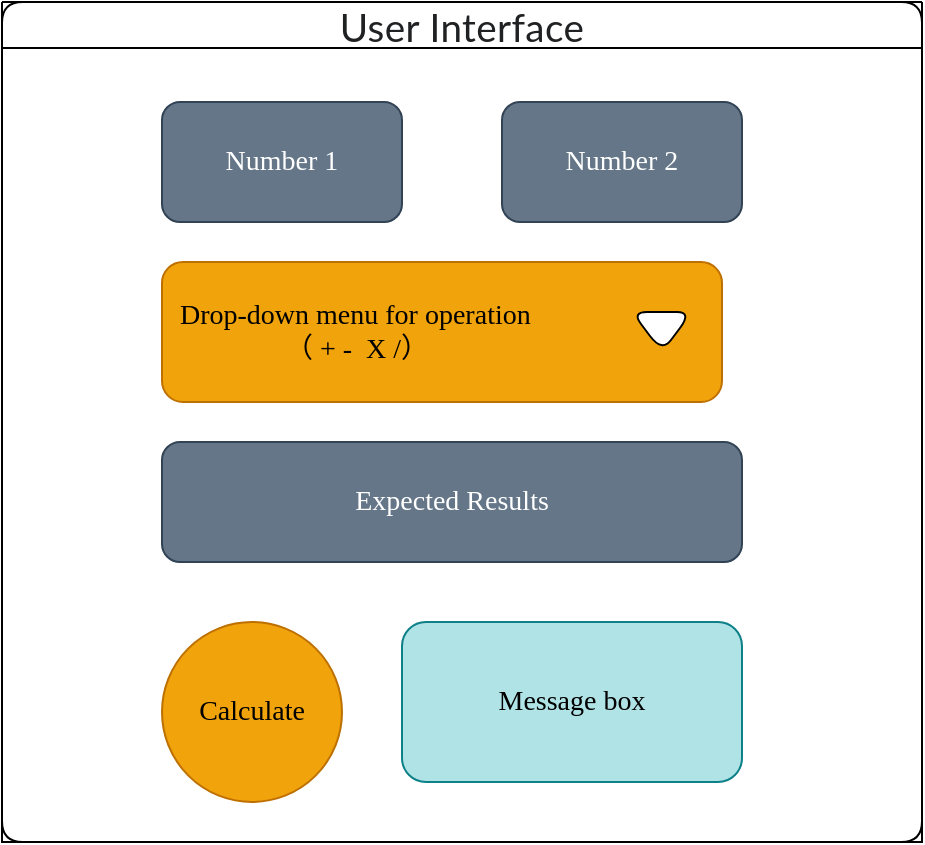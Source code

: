 <mxfile version="20.7.4" type="device"><diagram id="_2qA16o2nRQ9YL2M5mUA" name="Page-1"><mxGraphModel dx="619" dy="528" grid="1" gridSize="10" guides="1" tooltips="1" connect="1" arrows="1" fold="1" page="1" pageScale="1" pageWidth="850" pageHeight="1100" background="#ffffff" math="0" shadow="0"><root><mxCell id="0"/><mxCell id="1" parent="0"/><mxCell id="Cnx9d67Ojek3K9v2VwaD-1" value="" style="swimlane;startSize=0;fontFamily=Comic Sans MS;fontStyle=0;labelBackgroundColor=none;rounded=1;shadow=0;swimlaneLine=1;glass=0;arcSize=16;" vertex="1" parent="1"><mxGeometry x="100" y="60" width="460" height="420" as="geometry"/></mxCell><mxCell id="Cnx9d67Ojek3K9v2VwaD-2" value="&lt;span style=&quot;font-size: 14px; text-align: start;&quot;&gt;Number 1&lt;/span&gt;" style="rounded=1;whiteSpace=wrap;html=1;fontFamily=Comic Sans MS;fontStyle=0;labelBackgroundColor=none;fillColor=#647687;strokeColor=#314354;fontColor=#ffffff;" vertex="1" parent="Cnx9d67Ojek3K9v2VwaD-1"><mxGeometry x="80" y="50" width="120" height="60" as="geometry"/></mxCell><mxCell id="Cnx9d67Ojek3K9v2VwaD-3" value="&lt;span style=&quot;font-size: 14px; text-align: start;&quot;&gt;Number 2&lt;/span&gt;" style="rounded=1;whiteSpace=wrap;html=1;fontFamily=Comic Sans MS;fontStyle=0;labelBackgroundColor=none;fillColor=#647687;strokeColor=#314354;fontColor=#ffffff;" vertex="1" parent="Cnx9d67Ojek3K9v2VwaD-1"><mxGeometry x="250" y="50" width="120" height="60" as="geometry"/></mxCell><mxCell id="Cnx9d67Ojek3K9v2VwaD-7" value="&lt;span style=&quot;font-size: 14px; text-align: start;&quot;&gt;Expected Results&lt;/span&gt;" style="rounded=1;whiteSpace=wrap;html=1;fontFamily=Comic Sans MS;fontStyle=0;labelBackgroundColor=none;fillColor=#647687;strokeColor=#314354;fontColor=#ffffff;" vertex="1" parent="Cnx9d67Ojek3K9v2VwaD-1"><mxGeometry x="80" y="220" width="290" height="60" as="geometry"/></mxCell><mxCell id="Cnx9d67Ojek3K9v2VwaD-8" value="&lt;meta charset=&quot;utf-8&quot;&gt;&lt;span style=&quot;color: rgb(0, 0, 0); font-size: 14px; font-style: normal; font-variant-ligatures: normal; font-variant-caps: normal; letter-spacing: normal; orphans: 2; text-align: start; text-indent: 0px; text-transform: none; widows: 2; word-spacing: 0px; -webkit-text-stroke-width: 0px; text-decoration-thickness: initial; text-decoration-style: initial; text-decoration-color: initial; float: none; display: inline !important;&quot;&gt;Calculate&lt;/span&gt;" style="ellipse;whiteSpace=wrap;html=1;aspect=fixed;fontFamily=Comic Sans MS;fontStyle=0;labelBackgroundColor=none;rounded=1;fillColor=#f0a30a;strokeColor=#BD7000;fontColor=#000000;" vertex="1" parent="Cnx9d67Ojek3K9v2VwaD-1"><mxGeometry x="80" y="310" width="90" height="90" as="geometry"/></mxCell><mxCell id="Cnx9d67Ojek3K9v2VwaD-10" value="&lt;meta charset=&quot;utf-8&quot;&gt;&lt;span style=&quot;color: rgb(0, 0, 0); font-size: 14px; font-style: normal; font-variant-ligatures: normal; font-variant-caps: normal; letter-spacing: normal; orphans: 2; text-align: start; text-indent: 0px; text-transform: none; widows: 2; word-spacing: 0px; -webkit-text-stroke-width: 0px; text-decoration-thickness: initial; text-decoration-style: initial; text-decoration-color: initial; float: none; display: inline !important;&quot;&gt;Message box&lt;/span&gt;" style="rounded=1;whiteSpace=wrap;html=1;fontFamily=Comic Sans MS;fontStyle=0;labelBackgroundColor=none;fillColor=#b0e3e6;strokeColor=#0e8088;" vertex="1" parent="Cnx9d67Ojek3K9v2VwaD-1"><mxGeometry x="200" y="310" width="170" height="80" as="geometry"/></mxCell><mxCell id="Cnx9d67Ojek3K9v2VwaD-11" value="&lt;span style=&quot;font-size: 14px;&quot;&gt;&amp;nbsp; Drop-down menu for operation&lt;br&gt;&amp;nbsp; &amp;nbsp; &amp;nbsp; &amp;nbsp; &amp;nbsp; &amp;nbsp; &amp;nbsp; &amp;nbsp; &amp;nbsp;（ + -&amp;nbsp; X /）&lt;br&gt;&lt;/span&gt;" style="html=1;whiteSpace=wrap;container=1;recursiveResize=0;collapsible=0;align=left;fontFamily=Comic Sans MS;fontStyle=0;labelBackgroundColor=none;rounded=1;fillColor=#f0a30a;strokeColor=#BD7000;fontColor=#000000;" vertex="1" parent="Cnx9d67Ojek3K9v2VwaD-1"><mxGeometry x="80" y="130" width="280" height="70" as="geometry"/></mxCell><mxCell id="Cnx9d67Ojek3K9v2VwaD-12" value="" style="triangle;html=1;whiteSpace=wrap;rotation=90;fontFamily=Comic Sans MS;fontStyle=0;labelBackgroundColor=none;rounded=1;" vertex="1" parent="Cnx9d67Ojek3K9v2VwaD-11"><mxGeometry x="240" y="20" width="20" height="30" as="geometry"/></mxCell><mxCell id="Cnx9d67Ojek3K9v2VwaD-13" value="&lt;span style=&quot;font-weight: 400; text-align: start; font-size: 14.5pt; font-family: Lato, sans-serif; color: rgb(32, 33, 34); letter-spacing: 0.15pt;&quot;&gt;User Interface&lt;/span&gt;&lt;span style=&quot;font-size: medium; font-weight: 400; text-align: start;&quot;&gt;&lt;/span&gt;" style="swimlane;whiteSpace=wrap;html=1;rounded=1;shadow=0;glass=0;sketch=0;" vertex="1" parent="Cnx9d67Ojek3K9v2VwaD-1"><mxGeometry width="460" height="420" as="geometry"/></mxCell></root></mxGraphModel></diagram></mxfile>